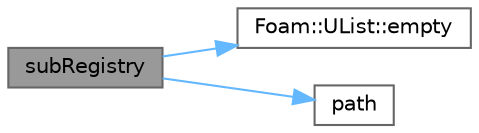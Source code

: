 digraph "subRegistry"
{
 // LATEX_PDF_SIZE
  bgcolor="transparent";
  edge [fontname=Helvetica,fontsize=10,labelfontname=Helvetica,labelfontsize=10];
  node [fontname=Helvetica,fontsize=10,shape=box,height=0.2,width=0.4];
  rankdir="LR";
  Node1 [id="Node000001",label="subRegistry",height=0.2,width=0.4,color="gray40", fillcolor="grey60", style="filled", fontcolor="black",tooltip=" "];
  Node1 -> Node2 [id="edge1_Node000001_Node000002",color="steelblue1",style="solid",tooltip=" "];
  Node2 [id="Node000002",label="Foam::UList::empty",height=0.2,width=0.4,color="grey40", fillcolor="white", style="filled",URL="$classFoam_1_1UList.html#a3f6fc5de06a318920d84f3c3742db07f",tooltip=" "];
  Node1 -> Node3 [id="edge2_Node000001_Node000003",color="steelblue1",style="solid",tooltip=" "];
  Node3 [id="Node000003",label="path",height=0.2,width=0.4,color="grey40", fillcolor="white", style="filled",URL="$collapse_8H.html#ad8adfaf80503dc99cbb14bf07bf1eb22",tooltip=" "];
}
